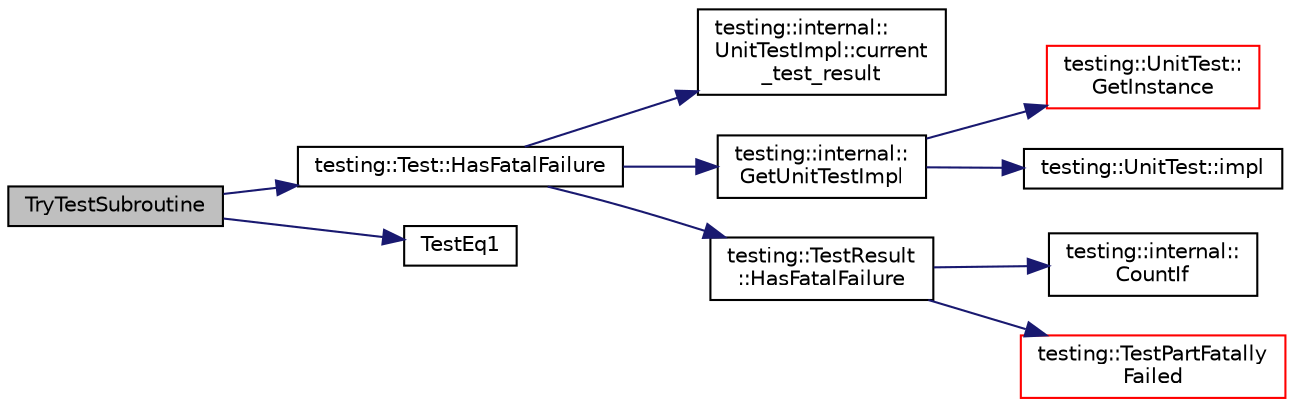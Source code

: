 digraph "TryTestSubroutine"
{
 // INTERACTIVE_SVG=YES
 // LATEX_PDF_SIZE
  bgcolor="transparent";
  edge [fontname="Helvetica",fontsize="10",labelfontname="Helvetica",labelfontsize="10"];
  node [fontname="Helvetica",fontsize="10",shape=record];
  rankdir="LR";
  Node1 [label="TryTestSubroutine",height=0.2,width=0.4,color="black", fillcolor="grey75", style="filled", fontcolor="black",tooltip=" "];
  Node1 -> Node2 [color="midnightblue",fontsize="10",style="solid",fontname="Helvetica"];
  Node2 [label="testing::Test::HasFatalFailure",height=0.2,width=0.4,color="black",URL="$df/d69/classtesting_1_1_test.html#a4f237fa994f623a704494cd821fb761f",tooltip=" "];
  Node2 -> Node3 [color="midnightblue",fontsize="10",style="solid",fontname="Helvetica"];
  Node3 [label="testing::internal::\lUnitTestImpl::current\l_test_result",height=0.2,width=0.4,color="black",URL="$d7/dda/classtesting_1_1internal_1_1_unit_test_impl.html#a385bee93ae6043262a860574aa59ba1a",tooltip=" "];
  Node2 -> Node4 [color="midnightblue",fontsize="10",style="solid",fontname="Helvetica"];
  Node4 [label="testing::internal::\lGetUnitTestImpl",height=0.2,width=0.4,color="black",URL="$d0/da7/namespacetesting_1_1internal.html#a3ae874a4030c4aa27d77d67bf08d9e1d",tooltip=" "];
  Node4 -> Node5 [color="midnightblue",fontsize="10",style="solid",fontname="Helvetica"];
  Node5 [label="testing::UnitTest::\lGetInstance",height=0.2,width=0.4,color="red",URL="$d7/d47/classtesting_1_1_unit_test.html#ad200090b11104aca39f25043701886cf",tooltip=" "];
  Node4 -> Node7 [color="midnightblue",fontsize="10",style="solid",fontname="Helvetica"];
  Node7 [label="testing::UnitTest::impl",height=0.2,width=0.4,color="black",URL="$d7/d47/classtesting_1_1_unit_test.html#a7fc0e26510d98598fc6632b7e66a281d",tooltip=" "];
  Node2 -> Node8 [color="midnightblue",fontsize="10",style="solid",fontname="Helvetica"];
  Node8 [label="testing::TestResult\l::HasFatalFailure",height=0.2,width=0.4,color="black",URL="$d1/d69/classtesting_1_1_test_result.html#a4831d649ecdd7cbd910d236b73122524",tooltip=" "];
  Node8 -> Node9 [color="midnightblue",fontsize="10",style="solid",fontname="Helvetica"];
  Node9 [label="testing::internal::\lCountIf",height=0.2,width=0.4,color="black",URL="$d0/da7/namespacetesting_1_1internal.html#a1e77a774d910346eff11a86d8df783a5",tooltip=" "];
  Node8 -> Node10 [color="midnightblue",fontsize="10",style="solid",fontname="Helvetica"];
  Node10 [label="testing::TestPartFatally\lFailed",height=0.2,width=0.4,color="red",URL="$d0/d75/namespacetesting.html#a9f19442d566c7eaec0702b9fcf282b63",tooltip=" "];
  Node1 -> Node12 [color="midnightblue",fontsize="10",style="solid",fontname="Helvetica"];
  Node12 [label="TestEq1",height=0.2,width=0.4,color="black",URL="$de/db0/gtest__output__test___8cc.html#a8f28d985b030c6dd2714d1e884c62c41",tooltip=" "];
}
